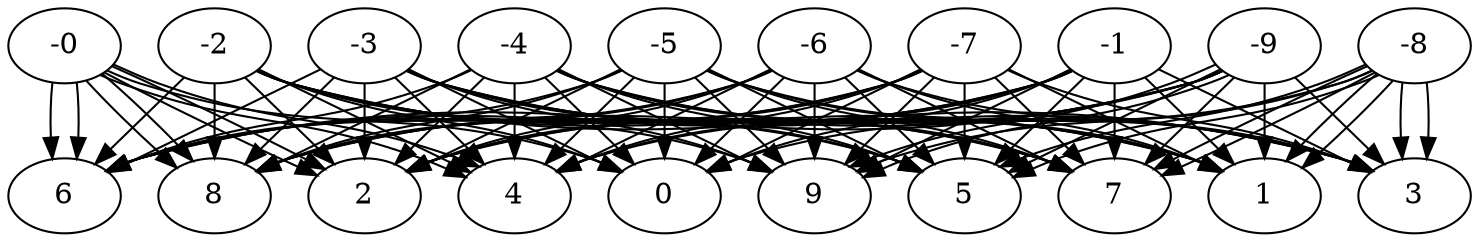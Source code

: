 digraph {
  0-0;
  0-1;
  0-2;
  0-3;
  0-4;
  0-5;
  0-6;
  0-7;
  0-8;
  0-9;
  1-0;
  1-1;
  1-2;
  1-3;
  1-4;
  1-5;
  1-6;
  1-7;
  1-8;
  1-9;
  2-0;
  2-1;
  2-2;
  2-3;
  2-4;
  2-5;
  2-6;
  2-7;
  2-8;
  2-9;
  3-0;
  3-1;
  3-2;
  3-3;
  3-4;
  3-5;
  3-6;
  3-7;
  3-8;
  3-9;
  4-0;
  4-1;
  4-2;
  4-3;
  4-4;
  4-5;
  4-6;
  4-7;
  4-8;
  4-9;
  5-0;
  5-1;
  5-2;
  5-3;
  5-4;
  5-5;
  5-6;
  5-7;
  5-8;
  5-9;
  6-0;
  6-1;
  6-2;
  6-3;
  6-4;
  6-5;
  6-6;
  6-7;
  6-8;
  6-9;
  7-0;
  7-1;
  7-2;
  7-3;
  7-4;
  7-5;
  7-6;
  7-7;
  7-8;
  7-9;
  8-0;
  8-1;
  8-2;
  8-3;
  8-4;
  8-5;
  8-6;
  8-7;
  8-8;
  8-9;
  9-0;
  9-1;
  9-2;
  9-3;
  9-4;
  9-5;
  9-6;
  9-7;
  9-8;
  9-9;
  0-1 -> 0-2;
  0-2 -> 0-3;
  0-3 -> 0-4;
  0-4 -> 0-5;
  0-5 -> 0-6;
  0-6 -> 0-7;
  0-7 -> 0-8;
  0-8 -> 0-9;
  0-9 -> 1-9;
  1-9 -> 2-9;
  2-9 -> 3-9;
  3-9 -> 4-9;
  4-9 -> 5-9;
  5-9 -> 6-9;
  6-9 -> 7-9;
  7-9 -> 8-9;
  8-9 -> 9-9;
  9-9 -> 9-8;
  9-8 -> 9-7;
  9-7 -> 9-6;
  9-6 -> 9-5;
  9-5 -> 9-4;
  9-4 -> 9-3;
  9-3 -> 9-2;
  9-2 -> 9-1;
  9-1 -> 9-0;
  9-0 -> 8-0;
  8-0 -> 8-1;
  8-1 -> 8-2;
  8-2 -> 8-3;
  8-3 -> 8-4;
  8-4 -> 8-5;
  8-5 -> 8-6;
  8-6 -> 8-7;
  8-7 -> 8-8;
  8-8 -> 7-8;
  7-8 -> 7-7;
  7-7 -> 7-6;
  7-6 -> 7-5;
  7-5 -> 7-4;
  7-4 -> 7-3;
  7-3 -> 7-2;
  7-2 -> 7-1;
  7-1 -> 7-0;
  7-0 -> 6-0;
  6-0 -> 6-1;
  6-1 -> 6-2;
  6-2 -> 6-3;
  6-3 -> 6-4;
  6-4 -> 6-5;
  6-5 -> 6-6;
  6-6 -> 6-7;
  6-7 -> 6-8;
  6-8 -> 5-8;
  5-8 -> 5-7;
  5-7 -> 5-6;
  5-6 -> 5-5;
  5-5 -> 5-4;
  5-4 -> 5-3;
  5-3 -> 5-2;
  5-2 -> 5-1;
  5-1 -> 5-0;
  5-0 -> 4-0;
  4-0 -> 4-1;
  4-1 -> 4-2;
  4-2 -> 4-3;
  4-3 -> 4-4;
  4-4 -> 4-5;
  4-5 -> 4-6;
  4-6 -> 4-7;
  4-7 -> 4-8;
  4-8 -> 3-8;
  3-8 -> 3-7;
  3-7 -> 3-6;
  3-6 -> 3-5;
  3-5 -> 3-4;
  3-4 -> 3-3;
  3-3 -> 3-2;
  3-2 -> 3-1;
  3-1 -> 3-0;
  3-0 -> 2-0;
  2-0 -> 2-1;
  2-1 -> 2-2;
  2-2 -> 2-3;
  2-3 -> 2-4;
  2-4 -> 2-5;
  2-5 -> 2-6;
  2-6 -> 2-7;
  2-7 -> 2-8;
  2-8 -> 1-8;
  1-8 -> 1-7;
  1-7 -> 1-6;
  1-6 -> 1-5;
  1-5 -> 1-4;
  1-4 -> 1-3;
  1-3 -> 1-2;
  1-2 -> 1-1;
  1-1 -> 1-0;
  1-0 -> 0-0;
}